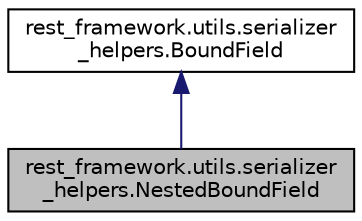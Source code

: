 digraph "rest_framework.utils.serializer_helpers.NestedBoundField"
{
 // LATEX_PDF_SIZE
  edge [fontname="Helvetica",fontsize="10",labelfontname="Helvetica",labelfontsize="10"];
  node [fontname="Helvetica",fontsize="10",shape=record];
  Node1 [label="rest_framework.utils.serializer\l_helpers.NestedBoundField",height=0.2,width=0.4,color="black", fillcolor="grey75", style="filled", fontcolor="black",tooltip=" "];
  Node2 -> Node1 [dir="back",color="midnightblue",fontsize="10",style="solid"];
  Node2 [label="rest_framework.utils.serializer\l_helpers.BoundField",height=0.2,width=0.4,color="black", fillcolor="white", style="filled",URL="$classrest__framework_1_1utils_1_1serializer__helpers_1_1_bound_field.html",tooltip=" "];
}
